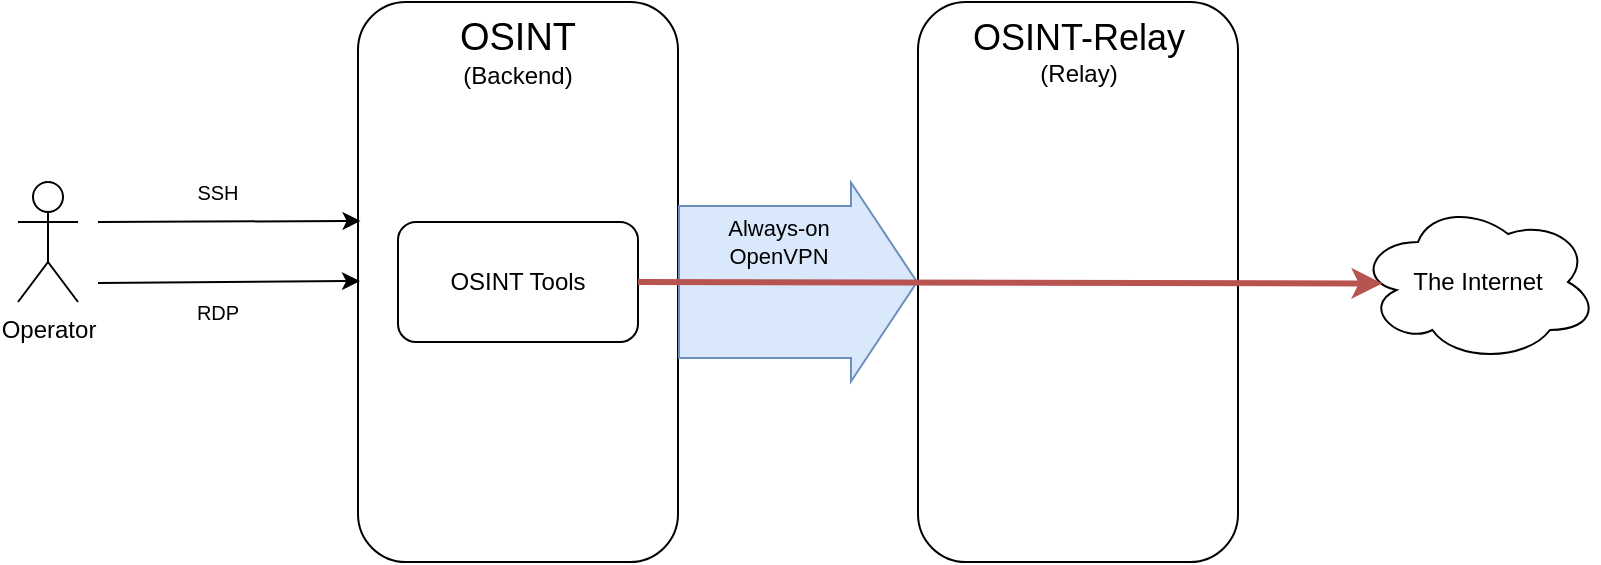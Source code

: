 <mxfile version="21.1.2" type="device">
  <diagram name="Page-1" id="jig1KxTQIBm6_4zE4UQv">
    <mxGraphModel dx="989" dy="600" grid="1" gridSize="10" guides="1" tooltips="1" connect="1" arrows="1" fold="1" page="1" pageScale="1" pageWidth="850" pageHeight="1100" math="0" shadow="0">
      <root>
        <mxCell id="0" />
        <mxCell id="1" parent="0" />
        <mxCell id="xtoA8kuY6AniBKlyXmYx-1" value="" style="rounded=1;whiteSpace=wrap;html=1;" parent="1" vertex="1">
          <mxGeometry x="200" y="320" width="160" height="280" as="geometry" />
        </mxCell>
        <mxCell id="xtoA8kuY6AniBKlyXmYx-3" value="" style="rounded=1;whiteSpace=wrap;html=1;" parent="1" vertex="1">
          <mxGeometry x="480" y="320" width="160" height="280" as="geometry" />
        </mxCell>
        <mxCell id="xtoA8kuY6AniBKlyXmYx-8" value="&lt;font style=&quot;&quot;&gt;&lt;span style=&quot;font-size: 19px;&quot;&gt;OSINT&lt;/span&gt;&lt;br&gt;&lt;font style=&quot;font-size: 12px;&quot;&gt;(Backend)&lt;/font&gt;&lt;br&gt;&lt;/font&gt;" style="text;html=1;strokeColor=none;fillColor=none;align=center;verticalAlign=middle;whiteSpace=wrap;rounded=0;" parent="1" vertex="1">
          <mxGeometry x="250" y="330" width="60" height="30" as="geometry" />
        </mxCell>
        <mxCell id="xtoA8kuY6AniBKlyXmYx-9" value="&lt;font style=&quot;&quot;&gt;&lt;font style=&quot;font-size: 18px;&quot;&gt;OSINT-Relay&lt;/font&gt;&lt;br&gt;&lt;font style=&quot;font-size: 12px;&quot;&gt;(Relay)&lt;/font&gt;&lt;br&gt;&lt;/font&gt;" style="text;html=1;strokeColor=none;fillColor=none;align=center;verticalAlign=middle;whiteSpace=wrap;rounded=0;" parent="1" vertex="1">
          <mxGeometry x="472.5" y="330" width="175" height="30" as="geometry" />
        </mxCell>
        <mxCell id="xtoA8kuY6AniBKlyXmYx-11" value="" style="shape=flexArrow;endArrow=classic;html=1;rounded=0;exitX=1;exitY=0.5;exitDx=0;exitDy=0;endWidth=22.535;endSize=10.67;width=76;fillColor=#dae8fc;strokeColor=#6c8ebf;labelBackgroundColor=#DAE8FC;" parent="1" source="xtoA8kuY6AniBKlyXmYx-1" target="xtoA8kuY6AniBKlyXmYx-3" edge="1">
          <mxGeometry width="50" height="50" relative="1" as="geometry">
            <mxPoint x="340" y="430" as="sourcePoint" />
            <mxPoint x="440" y="380" as="targetPoint" />
          </mxGeometry>
        </mxCell>
        <mxCell id="LClEg7o3yGqHfvYDXH5X-3" value="Always-on &lt;br&gt;OpenVPN" style="edgeLabel;html=1;align=center;verticalAlign=middle;resizable=0;points=[];labelBackgroundColor=#DAE8FC;" vertex="1" connectable="0" parent="xtoA8kuY6AniBKlyXmYx-11">
          <mxGeometry x="0.517" y="-5" relative="1" as="geometry">
            <mxPoint x="-41" y="-25" as="offset" />
          </mxGeometry>
        </mxCell>
        <mxCell id="xtoA8kuY6AniBKlyXmYx-15" value="Operator" style="shape=umlActor;verticalLabelPosition=bottom;verticalAlign=top;html=1;outlineConnect=0;" parent="1" vertex="1">
          <mxGeometry x="30" y="410" width="30" height="60" as="geometry" />
        </mxCell>
        <mxCell id="xtoA8kuY6AniBKlyXmYx-17" value="&lt;font style=&quot;font-size: 10px;&quot;&gt;SSH&lt;/font&gt;" style="text;html=1;strokeColor=none;fillColor=none;align=center;verticalAlign=middle;whiteSpace=wrap;rounded=0;" parent="1" vertex="1">
          <mxGeometry x="100" y="400" width="60" height="30" as="geometry" />
        </mxCell>
        <mxCell id="xtoA8kuY6AniBKlyXmYx-28" value="" style="endArrow=classic;html=1;rounded=0;entryX=0.008;entryY=0.391;entryDx=0;entryDy=0;entryPerimeter=0;" parent="1" target="xtoA8kuY6AniBKlyXmYx-1" edge="1">
          <mxGeometry width="50" height="50" relative="1" as="geometry">
            <mxPoint x="70" y="430" as="sourcePoint" />
            <mxPoint x="150" y="420" as="targetPoint" />
          </mxGeometry>
        </mxCell>
        <mxCell id="LClEg7o3yGqHfvYDXH5X-4" value="OSINT Tools" style="rounded=1;whiteSpace=wrap;html=1;" vertex="1" parent="1">
          <mxGeometry x="220" y="430" width="120" height="60" as="geometry" />
        </mxCell>
        <mxCell id="LClEg7o3yGqHfvYDXH5X-5" value="The Internet" style="ellipse;shape=cloud;whiteSpace=wrap;html=1;" vertex="1" parent="1">
          <mxGeometry x="700" y="420" width="120" height="80" as="geometry" />
        </mxCell>
        <mxCell id="LClEg7o3yGqHfvYDXH5X-6" value="" style="endArrow=classic;html=1;rounded=0;exitX=1;exitY=0.5;exitDx=0;exitDy=0;entryX=0.102;entryY=0.509;entryDx=0;entryDy=0;entryPerimeter=0;fillColor=#f8cecc;strokeColor=#b85450;strokeWidth=3;" edge="1" parent="1" source="LClEg7o3yGqHfvYDXH5X-4" target="LClEg7o3yGqHfvYDXH5X-5">
          <mxGeometry width="50" height="50" relative="1" as="geometry">
            <mxPoint x="400" y="330" as="sourcePoint" />
            <mxPoint x="450" y="280" as="targetPoint" />
          </mxGeometry>
        </mxCell>
        <mxCell id="LClEg7o3yGqHfvYDXH5X-7" value="" style="endArrow=classic;html=1;rounded=0;entryX=0.008;entryY=0.391;entryDx=0;entryDy=0;entryPerimeter=0;" edge="1" parent="1">
          <mxGeometry width="50" height="50" relative="1" as="geometry">
            <mxPoint x="70" y="460.5" as="sourcePoint" />
            <mxPoint x="201" y="459.5" as="targetPoint" />
          </mxGeometry>
        </mxCell>
        <mxCell id="LClEg7o3yGqHfvYDXH5X-8" value="&lt;font style=&quot;font-size: 10px;&quot;&gt;RDP&lt;/font&gt;" style="text;html=1;strokeColor=none;fillColor=none;align=center;verticalAlign=middle;whiteSpace=wrap;rounded=0;" vertex="1" parent="1">
          <mxGeometry x="100" y="460" width="60" height="30" as="geometry" />
        </mxCell>
      </root>
    </mxGraphModel>
  </diagram>
</mxfile>
